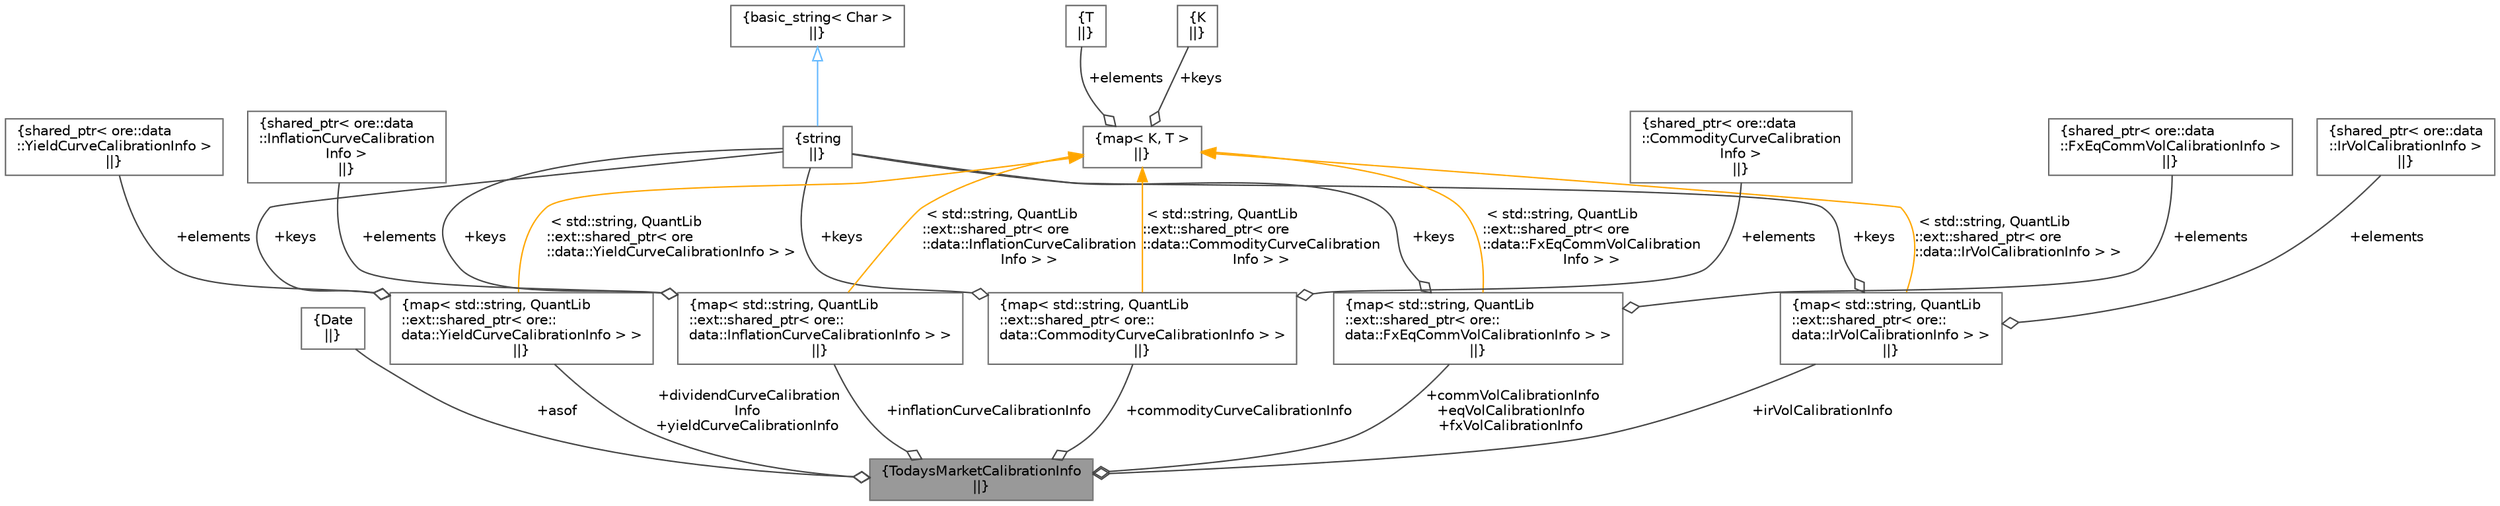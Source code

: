 digraph "TodaysMarketCalibrationInfo"
{
 // INTERACTIVE_SVG=YES
 // LATEX_PDF_SIZE
  bgcolor="transparent";
  edge [fontname=Helvetica,fontsize=10,labelfontname=Helvetica,labelfontsize=10];
  node [fontname=Helvetica,fontsize=10,shape=box,height=0.2,width=0.4];
  Node1 [label="{TodaysMarketCalibrationInfo\n||}",height=0.2,width=0.4,color="gray40", fillcolor="grey60", style="filled", fontcolor="black",tooltip=" "];
  Node2 -> Node1 [color="grey25",style="solid",label=" +asof" ,arrowhead="odiamond"];
  Node2 [label="{Date\n||}",height=0.2,width=0.4,color="gray40", fillcolor="white", style="filled",tooltip=" "];
  Node3 -> Node1 [color="grey25",style="solid",label=" +dividendCurveCalibration\lInfo\n+yieldCurveCalibrationInfo" ,arrowhead="odiamond"];
  Node3 [label="{map\< std::string, QuantLib\l::ext::shared_ptr\< ore::\ldata::YieldCurveCalibrationInfo \> \>\n||}",height=0.2,width=0.4,color="gray40", fillcolor="white", style="filled",tooltip=" "];
  Node4 -> Node3 [color="grey25",style="solid",label=" +keys" ,arrowhead="odiamond"];
  Node4 [label="{string\n||}",height=0.2,width=0.4,color="gray40", fillcolor="white", style="filled",tooltip=" "];
  Node5 -> Node4 [dir="back",color="steelblue1",style="solid",arrowtail="onormal"];
  Node5 [label="{basic_string\< Char \>\n||}",height=0.2,width=0.4,color="gray40", fillcolor="white", style="filled",tooltip=" "];
  Node6 -> Node3 [color="grey25",style="solid",label=" +elements" ,arrowhead="odiamond"];
  Node6 [label="{shared_ptr\< ore::data\l::YieldCurveCalibrationInfo \>\n||}",height=0.2,width=0.4,color="gray40", fillcolor="white", style="filled",tooltip=" "];
  Node7 -> Node3 [dir="back",color="orange",style="solid",label=" \< std::string, QuantLib\l::ext::shared_ptr\< ore\l::data::YieldCurveCalibrationInfo \> \>" ];
  Node7 [label="{map\< K, T \>\n||}",height=0.2,width=0.4,color="gray40", fillcolor="white", style="filled",tooltip=" "];
  Node8 -> Node7 [color="grey25",style="solid",label=" +keys" ,arrowhead="odiamond"];
  Node8 [label="{K\n||}",height=0.2,width=0.4,color="gray40", fillcolor="white", style="filled",tooltip=" "];
  Node9 -> Node7 [color="grey25",style="solid",label=" +elements" ,arrowhead="odiamond"];
  Node9 [label="{T\n||}",height=0.2,width=0.4,color="gray40", fillcolor="white", style="filled",tooltip=" "];
  Node10 -> Node1 [color="grey25",style="solid",label=" +inflationCurveCalibrationInfo" ,arrowhead="odiamond"];
  Node10 [label="{map\< std::string, QuantLib\l::ext::shared_ptr\< ore::\ldata::InflationCurveCalibrationInfo \> \>\n||}",height=0.2,width=0.4,color="gray40", fillcolor="white", style="filled",tooltip=" "];
  Node4 -> Node10 [color="grey25",style="solid",label=" +keys" ,arrowhead="odiamond"];
  Node11 -> Node10 [color="grey25",style="solid",label=" +elements" ,arrowhead="odiamond"];
  Node11 [label="{shared_ptr\< ore::data\l::InflationCurveCalibration\lInfo \>\n||}",height=0.2,width=0.4,color="gray40", fillcolor="white", style="filled",tooltip=" "];
  Node7 -> Node10 [dir="back",color="orange",style="solid",label=" \< std::string, QuantLib\l::ext::shared_ptr\< ore\l::data::InflationCurveCalibration\lInfo \> \>" ];
  Node12 -> Node1 [color="grey25",style="solid",label=" +commodityCurveCalibrationInfo" ,arrowhead="odiamond"];
  Node12 [label="{map\< std::string, QuantLib\l::ext::shared_ptr\< ore::\ldata::CommodityCurveCalibrationInfo \> \>\n||}",height=0.2,width=0.4,color="gray40", fillcolor="white", style="filled",tooltip=" "];
  Node4 -> Node12 [color="grey25",style="solid",label=" +keys" ,arrowhead="odiamond"];
  Node13 -> Node12 [color="grey25",style="solid",label=" +elements" ,arrowhead="odiamond"];
  Node13 [label="{shared_ptr\< ore::data\l::CommodityCurveCalibration\lInfo \>\n||}",height=0.2,width=0.4,color="gray40", fillcolor="white", style="filled",tooltip=" "];
  Node7 -> Node12 [dir="back",color="orange",style="solid",label=" \< std::string, QuantLib\l::ext::shared_ptr\< ore\l::data::CommodityCurveCalibration\lInfo \> \>" ];
  Node14 -> Node1 [color="grey25",style="solid",label=" +commVolCalibrationInfo\n+eqVolCalibrationInfo\n+fxVolCalibrationInfo" ,arrowhead="odiamond"];
  Node14 [label="{map\< std::string, QuantLib\l::ext::shared_ptr\< ore::\ldata::FxEqCommVolCalibrationInfo \> \>\n||}",height=0.2,width=0.4,color="gray40", fillcolor="white", style="filled",tooltip=" "];
  Node4 -> Node14 [color="grey25",style="solid",label=" +keys" ,arrowhead="odiamond"];
  Node15 -> Node14 [color="grey25",style="solid",label=" +elements" ,arrowhead="odiamond"];
  Node15 [label="{shared_ptr\< ore::data\l::FxEqCommVolCalibrationInfo \>\n||}",height=0.2,width=0.4,color="gray40", fillcolor="white", style="filled",tooltip=" "];
  Node7 -> Node14 [dir="back",color="orange",style="solid",label=" \< std::string, QuantLib\l::ext::shared_ptr\< ore\l::data::FxEqCommVolCalibration\lInfo \> \>" ];
  Node16 -> Node1 [color="grey25",style="solid",label=" +irVolCalibrationInfo" ,arrowhead="odiamond"];
  Node16 [label="{map\< std::string, QuantLib\l::ext::shared_ptr\< ore::\ldata::IrVolCalibrationInfo \> \>\n||}",height=0.2,width=0.4,color="gray40", fillcolor="white", style="filled",tooltip=" "];
  Node4 -> Node16 [color="grey25",style="solid",label=" +keys" ,arrowhead="odiamond"];
  Node17 -> Node16 [color="grey25",style="solid",label=" +elements" ,arrowhead="odiamond"];
  Node17 [label="{shared_ptr\< ore::data\l::IrVolCalibrationInfo \>\n||}",height=0.2,width=0.4,color="gray40", fillcolor="white", style="filled",tooltip=" "];
  Node7 -> Node16 [dir="back",color="orange",style="solid",label=" \< std::string, QuantLib\l::ext::shared_ptr\< ore\l::data::IrVolCalibrationInfo \> \>" ];
}
